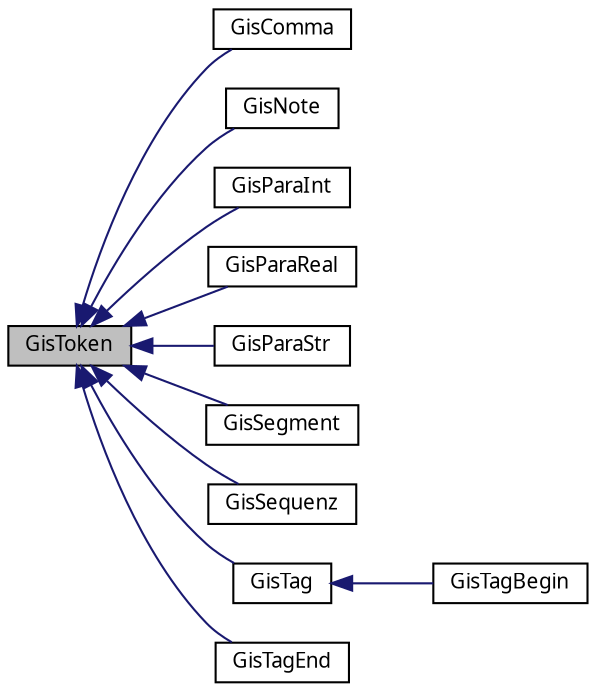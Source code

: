 digraph "GisToken"
{
  edge [fontname="Sans",fontsize="10",labelfontname="Sans",labelfontsize="10"];
  node [fontname="Sans",fontsize="10",shape=record];
  rankdir="LR";
  Node0 [label="GisToken",height=0.2,width=0.4,color="black", fillcolor="grey75", style="filled", fontcolor="black"];
  Node0 -> Node1 [dir="back",color="midnightblue",fontsize="10",style="solid",fontname="Sans"];
  Node1 [label="GisComma",height=0.2,width=0.4,color="black", fillcolor="white", style="filled",URL="$dd/d84/classGisComma.html"];
  Node0 -> Node2 [dir="back",color="midnightblue",fontsize="10",style="solid",fontname="Sans"];
  Node2 [label="GisNote",height=0.2,width=0.4,color="black", fillcolor="white", style="filled",URL="$d9/d18/classGisNote.html"];
  Node0 -> Node3 [dir="back",color="midnightblue",fontsize="10",style="solid",fontname="Sans"];
  Node3 [label="GisParaInt",height=0.2,width=0.4,color="black", fillcolor="white", style="filled",URL="$de/d07/classGisParaInt.html"];
  Node0 -> Node4 [dir="back",color="midnightblue",fontsize="10",style="solid",fontname="Sans"];
  Node4 [label="GisParaReal",height=0.2,width=0.4,color="black", fillcolor="white", style="filled",URL="$d2/dd5/classGisParaReal.html"];
  Node0 -> Node5 [dir="back",color="midnightblue",fontsize="10",style="solid",fontname="Sans"];
  Node5 [label="GisParaStr",height=0.2,width=0.4,color="black", fillcolor="white", style="filled",URL="$d1/dff/classGisParaStr.html"];
  Node0 -> Node6 [dir="back",color="midnightblue",fontsize="10",style="solid",fontname="Sans"];
  Node6 [label="GisSegment",height=0.2,width=0.4,color="black", fillcolor="white", style="filled",URL="$d3/d6e/classGisSegment.html"];
  Node0 -> Node7 [dir="back",color="midnightblue",fontsize="10",style="solid",fontname="Sans"];
  Node7 [label="GisSequenz",height=0.2,width=0.4,color="black", fillcolor="white", style="filled",URL="$d1/dab/classGisSequenz.html"];
  Node0 -> Node8 [dir="back",color="midnightblue",fontsize="10",style="solid",fontname="Sans"];
  Node8 [label="GisTag",height=0.2,width=0.4,color="black", fillcolor="white", style="filled",URL="$d2/d39/classGisTag.html"];
  Node8 -> Node9 [dir="back",color="midnightblue",fontsize="10",style="solid",fontname="Sans"];
  Node9 [label="GisTagBegin",height=0.2,width=0.4,color="black", fillcolor="white", style="filled",URL="$d3/d63/classGisTagBegin.html"];
  Node0 -> Node10 [dir="back",color="midnightblue",fontsize="10",style="solid",fontname="Sans"];
  Node10 [label="GisTagEnd",height=0.2,width=0.4,color="black", fillcolor="white", style="filled",URL="$d6/dd8/classGisTagEnd.html"];
}
